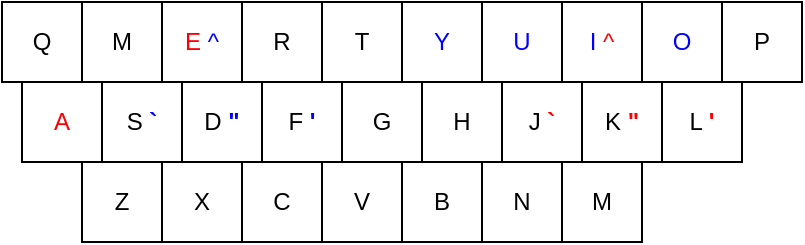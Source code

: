 <mxfile version="15.8.7" type="device"><diagram id="K_kB4k01MBbBUvLDZSYh" name="Page-1"><mxGraphModel dx="760" dy="707" grid="1" gridSize="10" guides="1" tooltips="1" connect="1" arrows="1" fold="1" page="1" pageScale="1" pageWidth="850" pageHeight="1100" math="0" shadow="0"><root><mxCell id="0"/><mxCell id="1" parent="0"/><mxCell id="_kJWH87OjOel4oO-ewBG-1" value="J&lt;font color=&quot;#ff0000&quot;&gt; &lt;b&gt;`&lt;/b&gt;&lt;/font&gt;" style="rounded=0;whiteSpace=wrap;html=1;" parent="1" vertex="1"><mxGeometry x="400" y="280" width="40" height="40" as="geometry"/></mxCell><mxCell id="_kJWH87OjOel4oO-ewBG-2" value="K &lt;font color=&quot;#ff0000&quot;&gt;&lt;b&gt;&quot;&lt;/b&gt;&lt;/font&gt;" style="rounded=0;whiteSpace=wrap;html=1;" parent="1" vertex="1"><mxGeometry x="440" y="280" width="40" height="40" as="geometry"/></mxCell><mxCell id="_kJWH87OjOel4oO-ewBG-3" value="L &lt;b&gt;&lt;font color=&quot;#ff0000&quot;&gt;'&lt;/font&gt;&lt;/b&gt;" style="rounded=0;whiteSpace=wrap;html=1;" parent="1" vertex="1"><mxGeometry x="480" y="280" width="40" height="40" as="geometry"/></mxCell><mxCell id="_kJWH87OjOel4oO-ewBG-4" value="&lt;font color=&quot;#0000ff&quot;&gt;I&lt;/font&gt; &lt;font color=&quot;#ff0000&quot;&gt;^&lt;/font&gt;" style="rounded=0;whiteSpace=wrap;html=1;" parent="1" vertex="1"><mxGeometry x="430" y="240" width="40" height="40" as="geometry"/></mxCell><mxCell id="_kJWH87OjOel4oO-ewBG-5" value="S&lt;font color=&quot;#ff0000&quot;&gt;&amp;nbsp;&lt;/font&gt;&lt;b&gt;&lt;font color=&quot;#0000ff&quot;&gt;`&lt;/font&gt;&lt;/b&gt;" style="rounded=0;whiteSpace=wrap;html=1;" parent="1" vertex="1"><mxGeometry x="200" y="280" width="40" height="40" as="geometry"/></mxCell><mxCell id="_kJWH87OjOel4oO-ewBG-6" value="D&amp;nbsp;&lt;b&gt;&lt;font color=&quot;#0000ff&quot;&gt;&quot;&lt;/font&gt;&lt;/b&gt;" style="rounded=0;whiteSpace=wrap;html=1;" parent="1" vertex="1"><mxGeometry x="240" y="280" width="40" height="40" as="geometry"/></mxCell><mxCell id="_kJWH87OjOel4oO-ewBG-7" value="F&amp;nbsp;&lt;b&gt;&lt;font color=&quot;#0000ff&quot;&gt;'&lt;/font&gt;&lt;/b&gt;" style="rounded=0;whiteSpace=wrap;html=1;" parent="1" vertex="1"><mxGeometry x="280" y="280" width="40" height="40" as="geometry"/></mxCell><mxCell id="_kJWH87OjOel4oO-ewBG-8" value="&lt;font color=&quot;#ff0000&quot;&gt;E&lt;/font&gt;&amp;nbsp;&lt;font color=&quot;#0000ff&quot;&gt;^&lt;/font&gt;" style="rounded=0;whiteSpace=wrap;html=1;" parent="1" vertex="1"><mxGeometry x="230" y="240" width="40" height="40" as="geometry"/></mxCell><mxCell id="_kJWH87OjOel4oO-ewBG-9" value="G" style="rounded=0;whiteSpace=wrap;html=1;" parent="1" vertex="1"><mxGeometry x="320" y="280" width="40" height="40" as="geometry"/></mxCell><mxCell id="_kJWH87OjOel4oO-ewBG-10" value="H" style="rounded=0;whiteSpace=wrap;html=1;" parent="1" vertex="1"><mxGeometry x="360" y="280" width="40" height="40" as="geometry"/></mxCell><mxCell id="_kJWH87OjOel4oO-ewBG-11" value="R" style="rounded=0;whiteSpace=wrap;html=1;" parent="1" vertex="1"><mxGeometry x="270" y="240" width="40" height="40" as="geometry"/></mxCell><mxCell id="_kJWH87OjOel4oO-ewBG-12" value="T" style="rounded=0;whiteSpace=wrap;html=1;" parent="1" vertex="1"><mxGeometry x="310" y="240" width="40" height="40" as="geometry"/></mxCell><mxCell id="_kJWH87OjOel4oO-ewBG-13" value="&lt;font color=&quot;#0000ff&quot;&gt;Y&lt;/font&gt;" style="rounded=0;whiteSpace=wrap;html=1;" parent="1" vertex="1"><mxGeometry x="350" y="240" width="40" height="40" as="geometry"/></mxCell><mxCell id="_kJWH87OjOel4oO-ewBG-14" value="&lt;font color=&quot;#0000ff&quot;&gt;U&lt;/font&gt;" style="rounded=0;whiteSpace=wrap;html=1;" parent="1" vertex="1"><mxGeometry x="390" y="240" width="40" height="40" as="geometry"/></mxCell><mxCell id="_kJWH87OjOel4oO-ewBG-15" value="&lt;font color=&quot;#0000ff&quot;&gt;O&lt;/font&gt;" style="rounded=0;whiteSpace=wrap;html=1;" parent="1" vertex="1"><mxGeometry x="470" y="240" width="40" height="40" as="geometry"/></mxCell><mxCell id="_kJWH87OjOel4oO-ewBG-16" value="P" style="rounded=0;whiteSpace=wrap;html=1;" parent="1" vertex="1"><mxGeometry x="510" y="240" width="40" height="40" as="geometry"/></mxCell><mxCell id="_kJWH87OjOel4oO-ewBG-17" value="M" style="rounded=0;whiteSpace=wrap;html=1;" parent="1" vertex="1"><mxGeometry x="430" y="320" width="40" height="40" as="geometry"/></mxCell><mxCell id="_kJWH87OjOel4oO-ewBG-18" value="N" style="rounded=0;whiteSpace=wrap;html=1;" parent="1" vertex="1"><mxGeometry x="390" y="320" width="40" height="40" as="geometry"/></mxCell><mxCell id="_kJWH87OjOel4oO-ewBG-19" value="B" style="rounded=0;whiteSpace=wrap;html=1;" parent="1" vertex="1"><mxGeometry x="350" y="320" width="40" height="40" as="geometry"/></mxCell><mxCell id="_kJWH87OjOel4oO-ewBG-20" value="V" style="rounded=0;whiteSpace=wrap;html=1;" parent="1" vertex="1"><mxGeometry x="310" y="320" width="40" height="40" as="geometry"/></mxCell><mxCell id="_kJWH87OjOel4oO-ewBG-21" value="C" style="rounded=0;whiteSpace=wrap;html=1;" parent="1" vertex="1"><mxGeometry x="270" y="320" width="40" height="40" as="geometry"/></mxCell><mxCell id="_kJWH87OjOel4oO-ewBG-22" value="X" style="rounded=0;whiteSpace=wrap;html=1;" parent="1" vertex="1"><mxGeometry x="230" y="320" width="40" height="40" as="geometry"/></mxCell><mxCell id="_kJWH87OjOel4oO-ewBG-23" value="M" style="rounded=0;whiteSpace=wrap;html=1;" parent="1" vertex="1"><mxGeometry x="190" y="240" width="40" height="40" as="geometry"/></mxCell><mxCell id="_kJWH87OjOel4oO-ewBG-24" value="Q" style="rounded=0;whiteSpace=wrap;html=1;" parent="1" vertex="1"><mxGeometry x="150" y="240" width="40" height="40" as="geometry"/></mxCell><mxCell id="_kJWH87OjOel4oO-ewBG-25" value="&lt;font color=&quot;#ff0000&quot;&gt;A&lt;/font&gt;" style="rounded=0;whiteSpace=wrap;html=1;" parent="1" vertex="1"><mxGeometry x="160" y="280" width="40" height="40" as="geometry"/></mxCell><mxCell id="_kJWH87OjOel4oO-ewBG-26" value="Z" style="rounded=0;whiteSpace=wrap;html=1;" parent="1" vertex="1"><mxGeometry x="190" y="320" width="40" height="40" as="geometry"/></mxCell></root></mxGraphModel></diagram></mxfile>